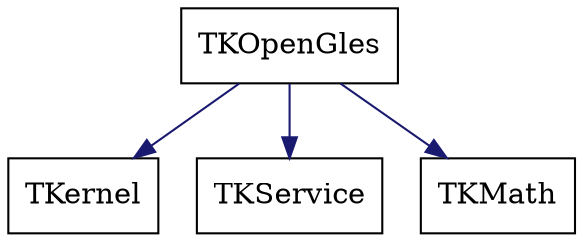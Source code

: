 digraph schema_TKOpenGles
{
	TKOpenGles [ URL = "toolkit_tkopengles.html", shape = box ]
	TKernel [ URL = "toolkit_tkernel.html" , shape = box ]
	TKOpenGles -> TKernel [ color = "midnightblue", style = "solid" ]
	TKService [ URL = "toolkit_tkservice.html" , shape = box ]
	TKOpenGles -> TKService [ color = "midnightblue", style = "solid" ]
	TKMath [ URL = "toolkit_tkmath.html" , shape = box ]
	TKOpenGles -> TKMath [ color = "midnightblue", style = "solid" ]
	aspect = 1
}
